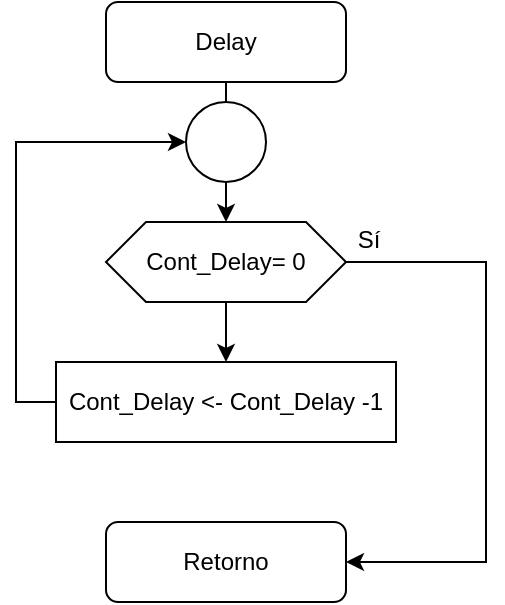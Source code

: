 <mxfile version="14.3.1" type="github"><diagram id="P2nFTapkzhzYDYAZvK64" name="Page-1"><mxGraphModel dx="1182" dy="772" grid="1" gridSize="10" guides="1" tooltips="1" connect="1" arrows="1" fold="1" page="1" pageScale="1" pageWidth="850" pageHeight="1100" math="0" shadow="0"><root><mxCell id="0"/><mxCell id="1" parent="0"/><mxCell id="7UbbBTW5Gt9AT28Q9PKX-5" value="" style="edgeStyle=orthogonalEdgeStyle;rounded=0;orthogonalLoop=1;jettySize=auto;html=1;" edge="1" parent="1" source="7UbbBTW5Gt9AT28Q9PKX-1" target="7UbbBTW5Gt9AT28Q9PKX-4"><mxGeometry relative="1" as="geometry"/></mxCell><mxCell id="7UbbBTW5Gt9AT28Q9PKX-1" value="Delay" style="rounded=1;whiteSpace=wrap;html=1;" vertex="1" parent="1"><mxGeometry x="150" y="80" width="120" height="40" as="geometry"/></mxCell><mxCell id="7UbbBTW5Gt9AT28Q9PKX-2" value="Retorno" style="rounded=1;whiteSpace=wrap;html=1;" vertex="1" parent="1"><mxGeometry x="150" y="340" width="120" height="40" as="geometry"/></mxCell><mxCell id="7UbbBTW5Gt9AT28Q9PKX-10" style="edgeStyle=orthogonalEdgeStyle;rounded=0;orthogonalLoop=1;jettySize=auto;html=1;entryX=0;entryY=0.5;entryDx=0;entryDy=0;" edge="1" parent="1" source="7UbbBTW5Gt9AT28Q9PKX-3" target="7UbbBTW5Gt9AT28Q9PKX-9"><mxGeometry relative="1" as="geometry"><Array as="points"><mxPoint x="105" y="280"/><mxPoint x="105" y="150"/></Array></mxGeometry></mxCell><mxCell id="7UbbBTW5Gt9AT28Q9PKX-3" value="Cont_Delay &amp;lt;- Cont_Delay -1" style="rounded=0;whiteSpace=wrap;html=1;" vertex="1" parent="1"><mxGeometry x="125" y="260" width="170" height="40" as="geometry"/></mxCell><mxCell id="7UbbBTW5Gt9AT28Q9PKX-6" style="edgeStyle=orthogonalEdgeStyle;rounded=0;orthogonalLoop=1;jettySize=auto;html=1;entryX=1;entryY=0.5;entryDx=0;entryDy=0;" edge="1" parent="1" source="7UbbBTW5Gt9AT28Q9PKX-4" target="7UbbBTW5Gt9AT28Q9PKX-2"><mxGeometry relative="1" as="geometry"><Array as="points"><mxPoint x="340" y="210"/><mxPoint x="340" y="360"/></Array></mxGeometry></mxCell><mxCell id="7UbbBTW5Gt9AT28Q9PKX-7" value="" style="edgeStyle=orthogonalEdgeStyle;rounded=0;orthogonalLoop=1;jettySize=auto;html=1;" edge="1" parent="1" source="7UbbBTW5Gt9AT28Q9PKX-4" target="7UbbBTW5Gt9AT28Q9PKX-3"><mxGeometry relative="1" as="geometry"/></mxCell><mxCell id="7UbbBTW5Gt9AT28Q9PKX-4" value="Cont_Delay= 0" style="shape=hexagon;perimeter=hexagonPerimeter2;whiteSpace=wrap;html=1;fixedSize=1;" vertex="1" parent="1"><mxGeometry x="150" y="190" width="120" height="40" as="geometry"/></mxCell><mxCell id="7UbbBTW5Gt9AT28Q9PKX-9" value="" style="ellipse;whiteSpace=wrap;html=1;aspect=fixed;" vertex="1" parent="1"><mxGeometry x="190" y="130" width="40" height="40" as="geometry"/></mxCell><mxCell id="7UbbBTW5Gt9AT28Q9PKX-11" value="Sí" style="text;html=1;align=center;verticalAlign=middle;resizable=0;points=[];autosize=1;" vertex="1" parent="1"><mxGeometry x="266" y="189" width="30" height="20" as="geometry"/></mxCell></root></mxGraphModel></diagram></mxfile>
